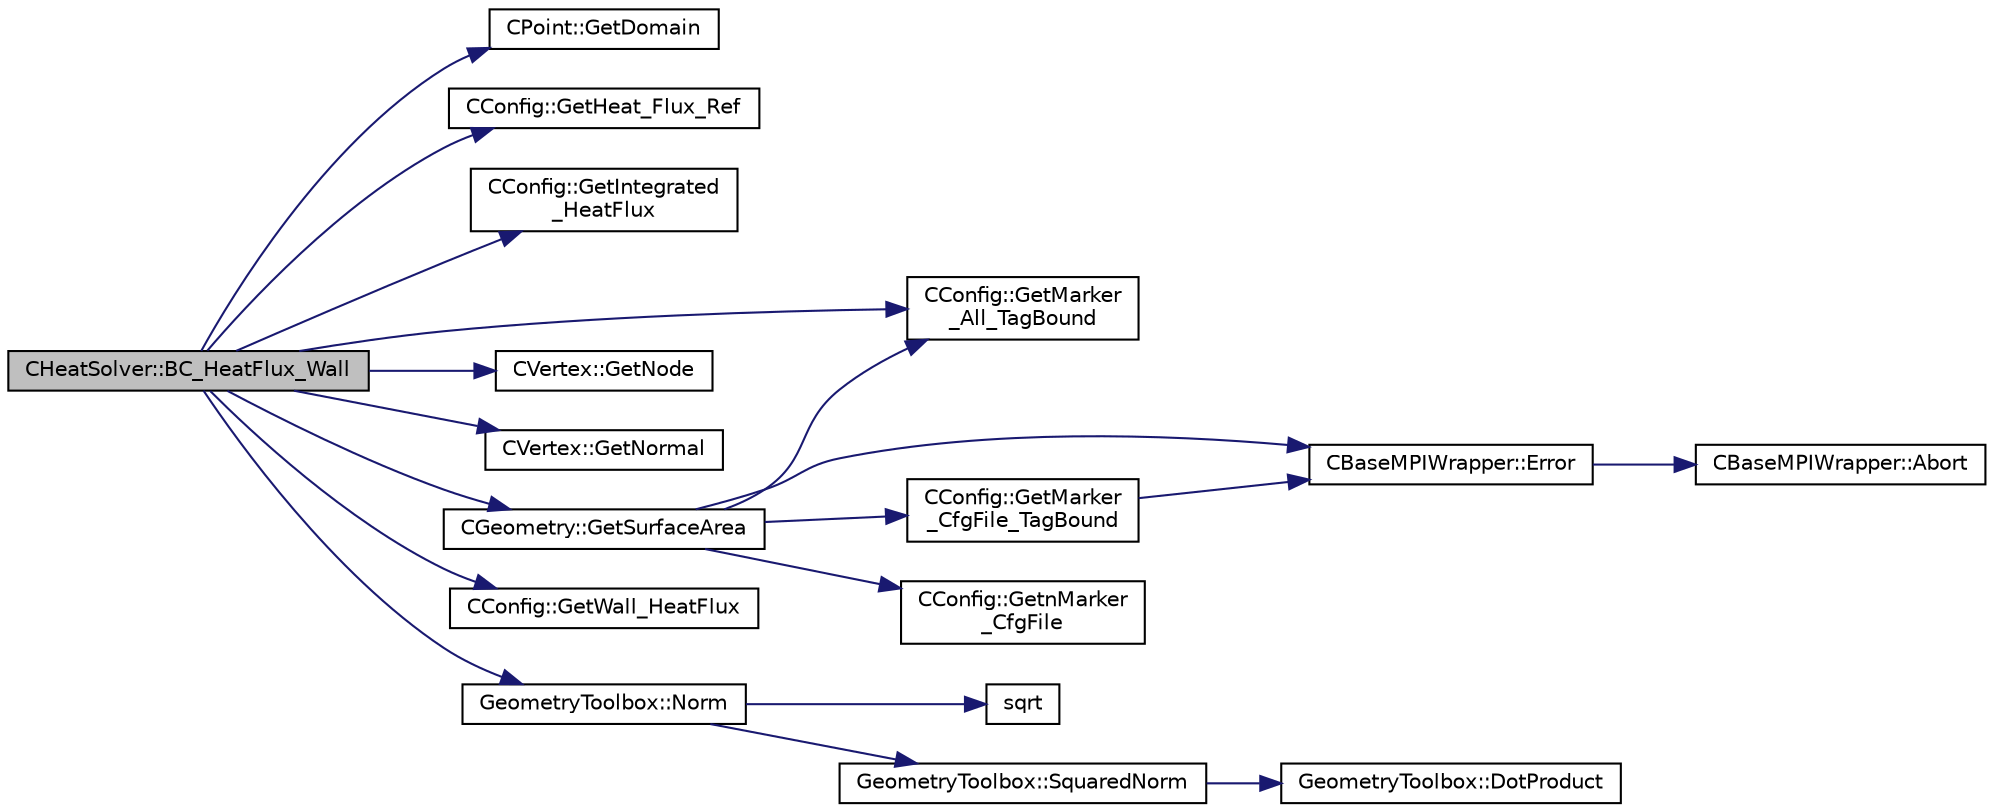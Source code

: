 digraph "CHeatSolver::BC_HeatFlux_Wall"
{
 // LATEX_PDF_SIZE
  edge [fontname="Helvetica",fontsize="10",labelfontname="Helvetica",labelfontsize="10"];
  node [fontname="Helvetica",fontsize="10",shape=record];
  rankdir="LR";
  Node1 [label="CHeatSolver::BC_HeatFlux_Wall",height=0.2,width=0.4,color="black", fillcolor="grey75", style="filled", fontcolor="black",tooltip="Impose a constant heat-flux condition at the wall."];
  Node1 -> Node2 [color="midnightblue",fontsize="10",style="solid",fontname="Helvetica"];
  Node2 [label="CPoint::GetDomain",height=0.2,width=0.4,color="black", fillcolor="white", style="filled",URL="$classCPoint.html#aa58a27b602e47ddcad22ae74a5c6bc81",tooltip="For parallel computation, its indicates if a point must be computed or not."];
  Node1 -> Node3 [color="midnightblue",fontsize="10",style="solid",fontname="Helvetica"];
  Node3 [label="CConfig::GetHeat_Flux_Ref",height=0.2,width=0.4,color="black", fillcolor="white", style="filled",URL="$classCConfig.html#ab99f4c81b2b9dd7e4b0f917ad8c5e829",tooltip="Get the reference value for the heat flux."];
  Node1 -> Node4 [color="midnightblue",fontsize="10",style="solid",fontname="Helvetica"];
  Node4 [label="CConfig::GetIntegrated\l_HeatFlux",height=0.2,width=0.4,color="black", fillcolor="white", style="filled",URL="$classCConfig.html#ad4adfbe772b086c66cfb1889842c129b",tooltip="Check if values passed to the BC_HeatFlux-Routine are already integrated."];
  Node1 -> Node5 [color="midnightblue",fontsize="10",style="solid",fontname="Helvetica"];
  Node5 [label="CConfig::GetMarker\l_All_TagBound",height=0.2,width=0.4,color="black", fillcolor="white", style="filled",URL="$classCConfig.html#ab8c9c1f45950a29355be4ff357049440",tooltip="Get the index of the surface defined in the geometry file."];
  Node1 -> Node6 [color="midnightblue",fontsize="10",style="solid",fontname="Helvetica"];
  Node6 [label="CVertex::GetNode",height=0.2,width=0.4,color="black", fillcolor="white", style="filled",URL="$classCVertex.html#ad568da06e7191358d3a09a1bee71cdb5",tooltip="Get the node of the vertex."];
  Node1 -> Node7 [color="midnightblue",fontsize="10",style="solid",fontname="Helvetica"];
  Node7 [label="CVertex::GetNormal",height=0.2,width=0.4,color="black", fillcolor="white", style="filled",URL="$classCVertex.html#a57cacfe764770e6c0e54c278cb584f7c",tooltip="Copy the the normal vector of a face."];
  Node1 -> Node8 [color="midnightblue",fontsize="10",style="solid",fontname="Helvetica"];
  Node8 [label="CGeometry::GetSurfaceArea",height=0.2,width=0.4,color="black", fillcolor="white", style="filled",URL="$classCGeometry.html#a505bc1b5469cd6742824fb5cba4afa40",tooltip="Get global Surface Area to a local marker."];
  Node8 -> Node9 [color="midnightblue",fontsize="10",style="solid",fontname="Helvetica"];
  Node9 [label="CBaseMPIWrapper::Error",height=0.2,width=0.4,color="black", fillcolor="white", style="filled",URL="$classCBaseMPIWrapper.html#a04457c47629bda56704e6a8804833eeb",tooltip=" "];
  Node9 -> Node10 [color="midnightblue",fontsize="10",style="solid",fontname="Helvetica"];
  Node10 [label="CBaseMPIWrapper::Abort",height=0.2,width=0.4,color="black", fillcolor="white", style="filled",URL="$classCBaseMPIWrapper.html#af7297d861dca86b45cf561b6ab642e8f",tooltip=" "];
  Node8 -> Node5 [color="midnightblue",fontsize="10",style="solid",fontname="Helvetica"];
  Node8 -> Node11 [color="midnightblue",fontsize="10",style="solid",fontname="Helvetica"];
  Node11 [label="CConfig::GetMarker\l_CfgFile_TagBound",height=0.2,width=0.4,color="black", fillcolor="white", style="filled",URL="$classCConfig.html#a1287f2e7a3be479749d08495f6cc580e",tooltip="Get the index in the config information of the marker val_marker."];
  Node11 -> Node9 [color="midnightblue",fontsize="10",style="solid",fontname="Helvetica"];
  Node8 -> Node12 [color="midnightblue",fontsize="10",style="solid",fontname="Helvetica"];
  Node12 [label="CConfig::GetnMarker\l_CfgFile",height=0.2,width=0.4,color="black", fillcolor="white", style="filled",URL="$classCConfig.html#a4c448120a31816c3593e5cfd9a76d1a1",tooltip="Get the total number of boundary markers in the config file."];
  Node1 -> Node13 [color="midnightblue",fontsize="10",style="solid",fontname="Helvetica"];
  Node13 [label="CConfig::GetWall_HeatFlux",height=0.2,width=0.4,color="black", fillcolor="white", style="filled",URL="$classCConfig.html#a61a5154012543ac7d95929ddc6b79950",tooltip="Get the wall heat flux on a constant heat flux boundary."];
  Node1 -> Node14 [color="midnightblue",fontsize="10",style="solid",fontname="Helvetica"];
  Node14 [label="GeometryToolbox::Norm",height=0.2,width=0.4,color="black", fillcolor="white", style="filled",URL="$group__GeometryToolbox.html#gad8b24e50333c9a8378f7abf18222f36a",tooltip=" "];
  Node14 -> Node15 [color="midnightblue",fontsize="10",style="solid",fontname="Helvetica"];
  Node15 [label="sqrt",height=0.2,width=0.4,color="black", fillcolor="white", style="filled",URL="$group__SIMD.html#ga54a1925ab40fb4249ea255072520de35",tooltip=" "];
  Node14 -> Node16 [color="midnightblue",fontsize="10",style="solid",fontname="Helvetica"];
  Node16 [label="GeometryToolbox::SquaredNorm",height=0.2,width=0.4,color="black", fillcolor="white", style="filled",URL="$group__GeometryToolbox.html#ga98c9b9314cc6352c9bba49b8cfb4b056",tooltip=" "];
  Node16 -> Node17 [color="midnightblue",fontsize="10",style="solid",fontname="Helvetica"];
  Node17 [label="GeometryToolbox::DotProduct",height=0.2,width=0.4,color="black", fillcolor="white", style="filled",URL="$group__GeometryToolbox.html#ga7ec3e1e20fab73dbf0159fe38492cc89",tooltip=" "];
}
